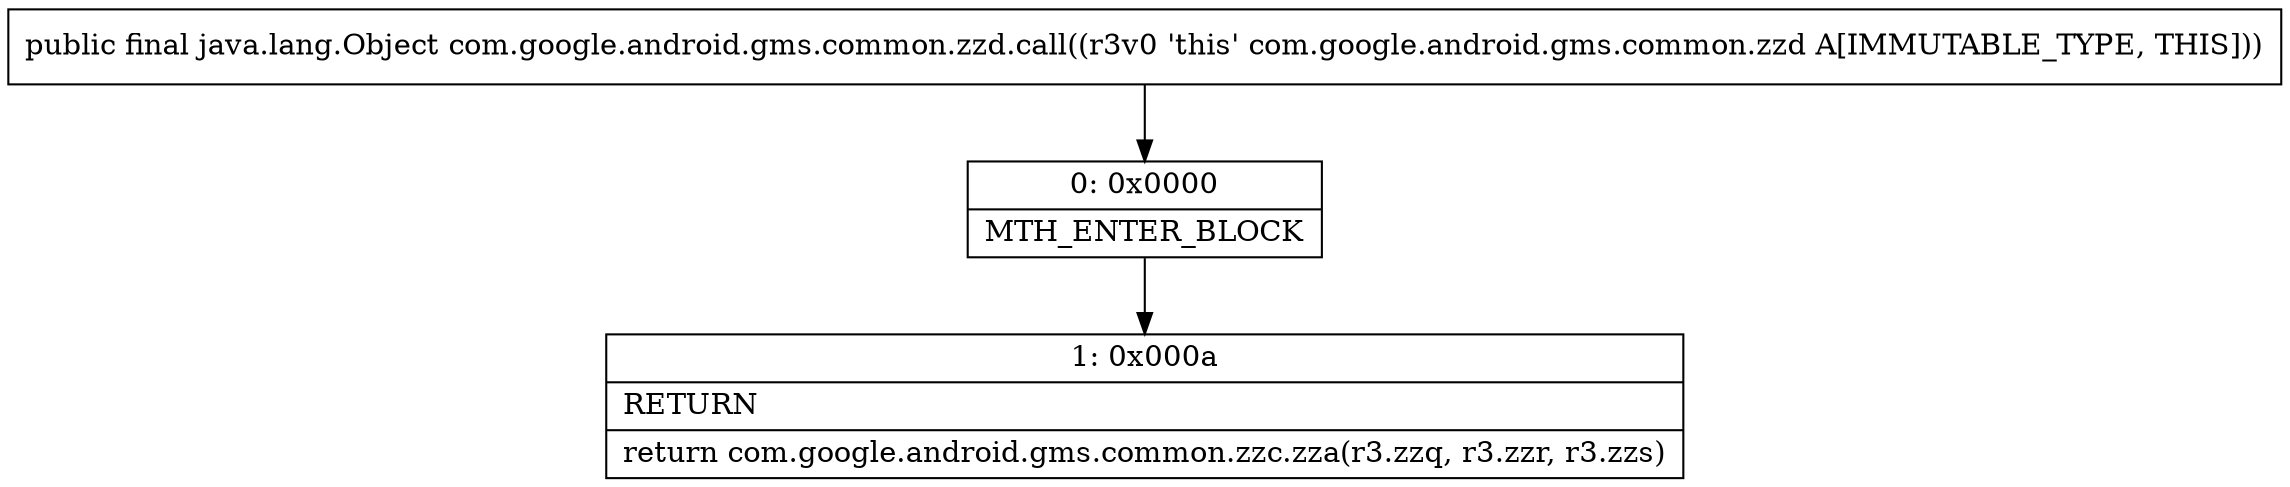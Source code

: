 digraph "CFG forcom.google.android.gms.common.zzd.call()Ljava\/lang\/Object;" {
Node_0 [shape=record,label="{0\:\ 0x0000|MTH_ENTER_BLOCK\l}"];
Node_1 [shape=record,label="{1\:\ 0x000a|RETURN\l|return com.google.android.gms.common.zzc.zza(r3.zzq, r3.zzr, r3.zzs)\l}"];
MethodNode[shape=record,label="{public final java.lang.Object com.google.android.gms.common.zzd.call((r3v0 'this' com.google.android.gms.common.zzd A[IMMUTABLE_TYPE, THIS])) }"];
MethodNode -> Node_0;
Node_0 -> Node_1;
}

